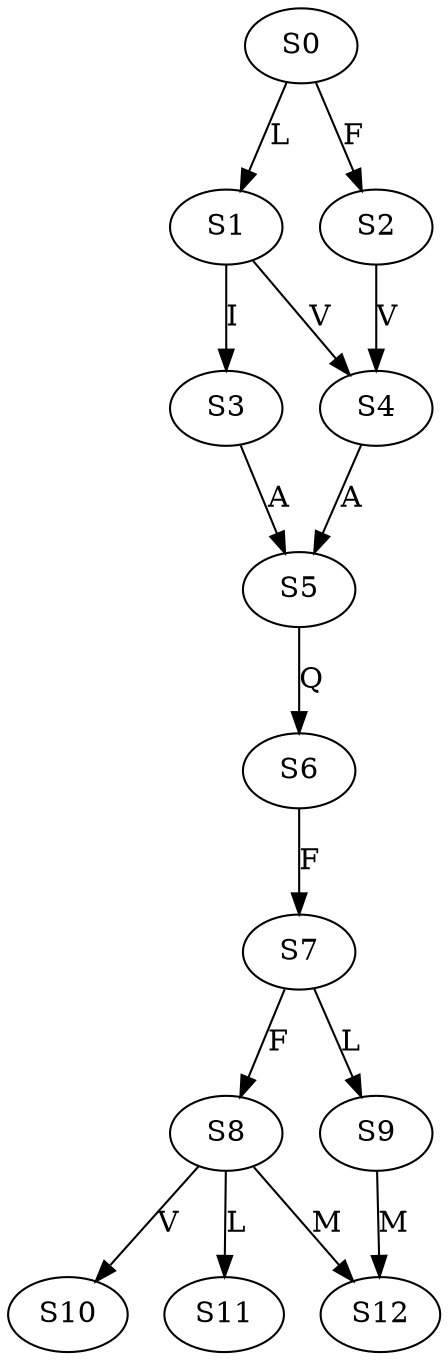 strict digraph  {
	S0 -> S1 [ label = L ];
	S0 -> S2 [ label = F ];
	S1 -> S3 [ label = I ];
	S1 -> S4 [ label = V ];
	S2 -> S4 [ label = V ];
	S3 -> S5 [ label = A ];
	S4 -> S5 [ label = A ];
	S5 -> S6 [ label = Q ];
	S6 -> S7 [ label = F ];
	S7 -> S8 [ label = F ];
	S7 -> S9 [ label = L ];
	S8 -> S10 [ label = V ];
	S8 -> S11 [ label = L ];
	S8 -> S12 [ label = M ];
	S9 -> S12 [ label = M ];
}
